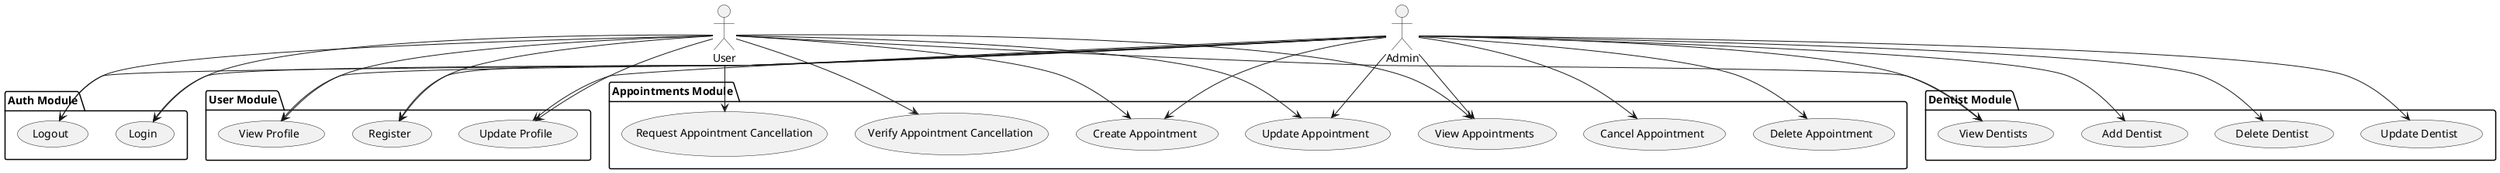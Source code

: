 @startuml

actor User
actor Admin

package "Auth Module" {
  usecase "Login" as UC_Login
  usecase "Logout" as UC_Logout
}

package "User Module" {
  usecase "Register" as UC_Register
  usecase "View Profile" as UC_ViewProfile
  usecase "Update Profile" as UC_UpdateProfile
}

package "Appointments Module" {
  usecase "Create Appointment" as UC_CreateAppointment
  usecase "View Appointments" as UC_ViewAppointments
  usecase "Update Appointment" as UC_UpdateAppointment
  usecase "Cancel Appointment" as UC_CancelAppointment
  usecase "Delete Appointment" as UC_DeleteAppointment
  usecase "Request Appointment Cancellation" as UC_RequestCancel
  usecase "Verify Appointment Cancellation" as UC_VerifyCancel
}

package "Dentist Module" {
  usecase "Add Dentist" as UC_AddDentist
  usecase "View Dentists" as UC_ViewDentists
  usecase "Update Dentist" as UC_UpdateDentist
  usecase "Delete Dentist" as UC_DeleteDentist
}

User --> UC_Login
User --> UC_Logout
User --> UC_Register
User --> UC_ViewProfile
User --> UC_UpdateProfile
User --> UC_CreateAppointment
User --> UC_ViewAppointments
User --> UC_UpdateAppointment
User --> UC_RequestCancel
User --> UC_VerifyCancel
User --> UC_ViewDentists

Admin --> UC_Login
Admin --> UC_Logout
Admin --> UC_Register
Admin --> UC_ViewProfile
Admin --> UC_UpdateProfile
Admin --> UC_AddDentist
Admin --> UC_ViewDentists
Admin --> UC_UpdateDentist
Admin --> UC_DeleteDentist
Admin --> UC_ViewAppointments
Admin --> UC_UpdateAppointment
Admin --> UC_CreateAppointment
Admin --> UC_DeleteAppointment
Admin --> UC_CancelAppointment

@enduml
